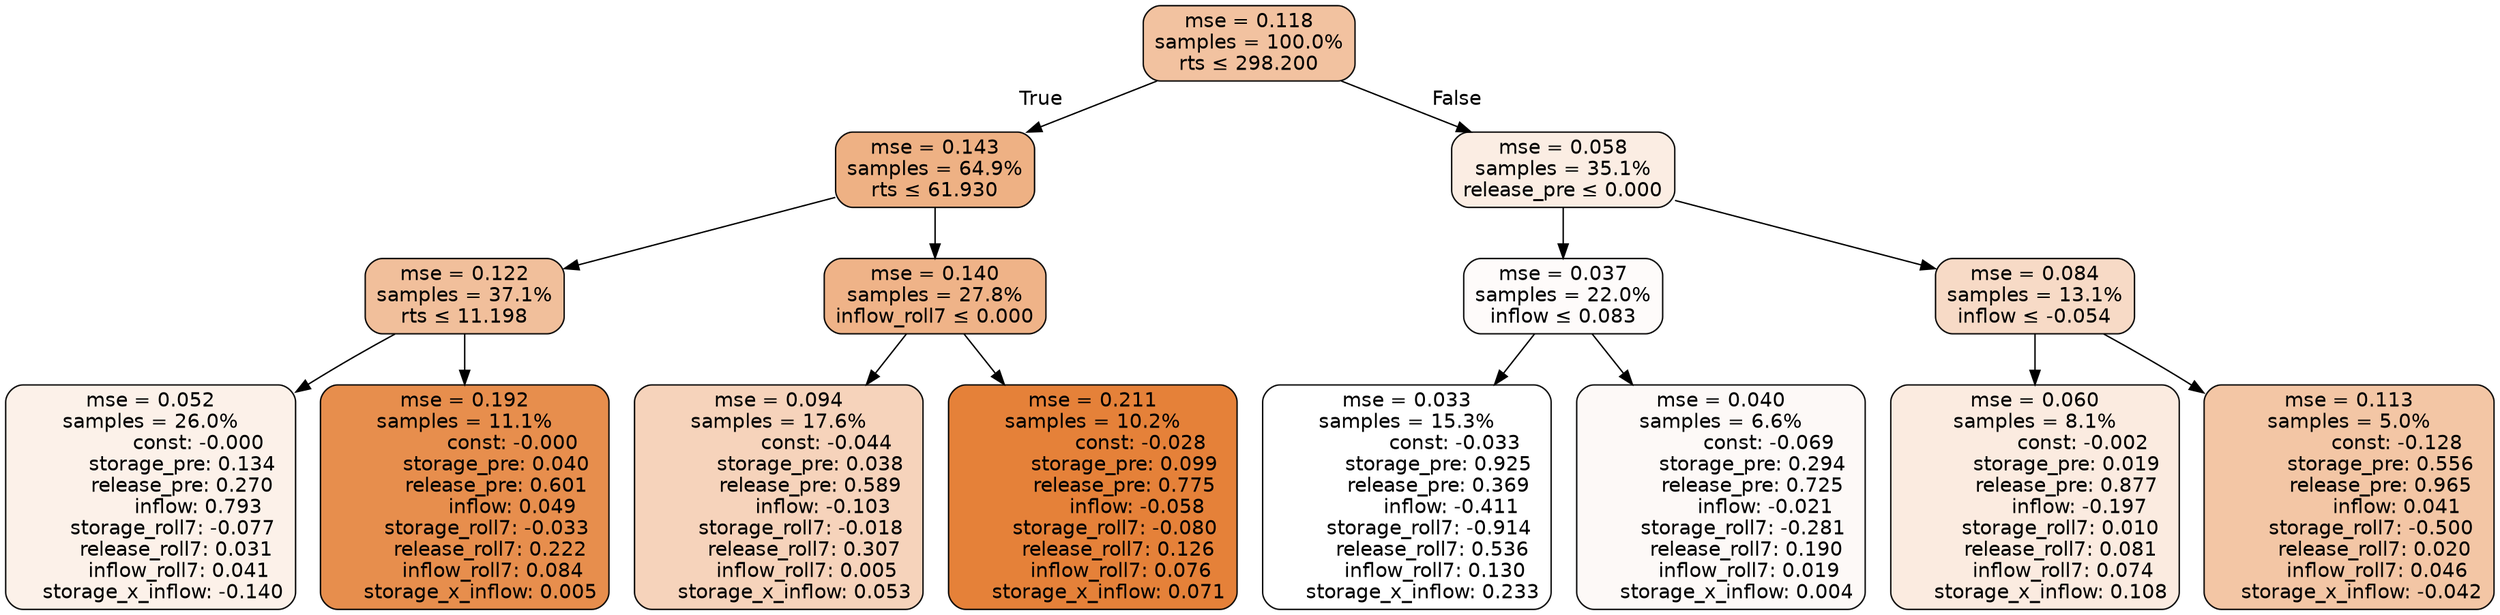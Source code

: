 digraph tree {
bgcolor="transparent"
node [shape=rectangle, style="filled, rounded", color="black", fontname=helvetica] ;
edge [fontname=helvetica] ;
	"0" [label="mse = 0.118
samples = 100.0%
rts &le; 298.200", fillcolor="#f2c2a0"]
	"1" [label="mse = 0.143
samples = 64.9%
rts &le; 61.930", fillcolor="#eeb184"]
	"2" [label="mse = 0.122
samples = 37.1%
rts &le; 11.198", fillcolor="#f1bf9b"]
	"3" [label="mse = 0.052
samples = 26.0%
               const: -0.000
          storage_pre: 0.134
          release_pre: 0.270
               inflow: 0.793
       storage_roll7: -0.077
        release_roll7: 0.031
         inflow_roll7: 0.041
    storage_x_inflow: -0.140", fillcolor="#fcf1e9"]
	"4" [label="mse = 0.192
samples = 11.1%
               const: -0.000
          storage_pre: 0.040
          release_pre: 0.601
               inflow: 0.049
       storage_roll7: -0.033
        release_roll7: 0.222
         inflow_roll7: 0.084
     storage_x_inflow: 0.005", fillcolor="#e78e4d"]
	"5" [label="mse = 0.140
samples = 27.8%
inflow_roll7 &le; 0.000", fillcolor="#efb388"]
	"6" [label="mse = 0.094
samples = 17.6%
               const: -0.044
          storage_pre: 0.038
          release_pre: 0.589
              inflow: -0.103
       storage_roll7: -0.018
        release_roll7: 0.307
         inflow_roll7: 0.005
     storage_x_inflow: 0.053", fillcolor="#f6d3bb"]
	"7" [label="mse = 0.211
samples = 10.2%
               const: -0.028
          storage_pre: 0.099
          release_pre: 0.775
              inflow: -0.058
       storage_roll7: -0.080
        release_roll7: 0.126
         inflow_roll7: 0.076
     storage_x_inflow: 0.071", fillcolor="#e58139"]
	"8" [label="mse = 0.058
samples = 35.1%
release_pre &le; 0.000", fillcolor="#fbede3"]
	"9" [label="mse = 0.037
samples = 22.0%
inflow &le; 0.083", fillcolor="#fefbfa"]
	"10" [label="mse = 0.033
samples = 15.3%
               const: -0.033
          storage_pre: 0.925
          release_pre: 0.369
              inflow: -0.411
       storage_roll7: -0.914
        release_roll7: 0.536
         inflow_roll7: 0.130
     storage_x_inflow: 0.233", fillcolor="#ffffff"]
	"11" [label="mse = 0.040
samples = 6.6%
               const: -0.069
          storage_pre: 0.294
          release_pre: 0.725
              inflow: -0.021
       storage_roll7: -0.281
        release_roll7: 0.190
         inflow_roll7: 0.019
     storage_x_inflow: 0.004", fillcolor="#fdf9f7"]
	"12" [label="mse = 0.084
samples = 13.1%
inflow &le; -0.054", fillcolor="#f7dac6"]
	"13" [label="mse = 0.060
samples = 8.1%
               const: -0.002
          storage_pre: 0.019
          release_pre: 0.877
              inflow: -0.197
        storage_roll7: 0.010
        release_roll7: 0.081
         inflow_roll7: 0.074
     storage_x_inflow: 0.108", fillcolor="#fbebe0"]
	"14" [label="mse = 0.113
samples = 5.0%
               const: -0.128
          storage_pre: 0.556
          release_pre: 0.965
               inflow: 0.041
       storage_roll7: -0.500
        release_roll7: 0.020
         inflow_roll7: 0.046
    storage_x_inflow: -0.042", fillcolor="#f3c6a5"]

	"0" -> "1" [labeldistance=2.5, labelangle=45, headlabel="True"]
	"1" -> "2"
	"2" -> "3"
	"2" -> "4"
	"1" -> "5"
	"5" -> "6"
	"5" -> "7"
	"0" -> "8" [labeldistance=2.5, labelangle=-45, headlabel="False"]
	"8" -> "9"
	"9" -> "10"
	"9" -> "11"
	"8" -> "12"
	"12" -> "13"
	"12" -> "14"
}
